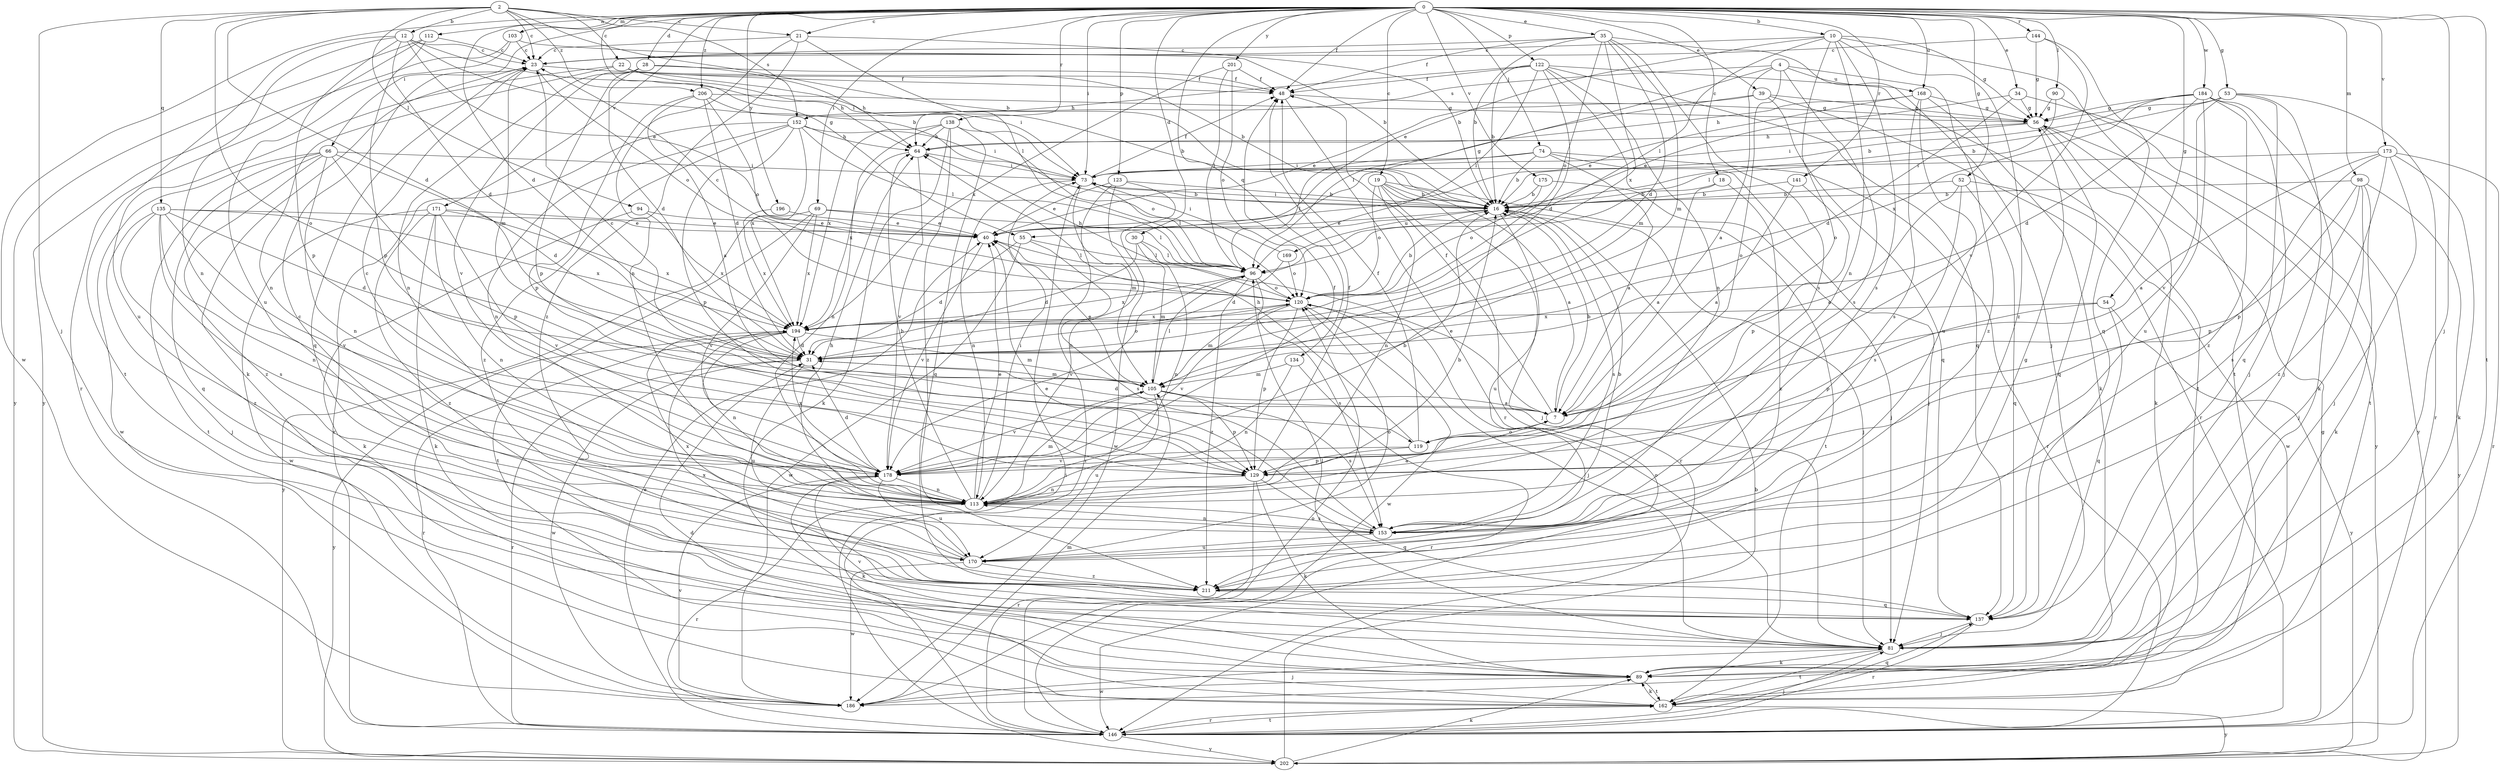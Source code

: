 strict digraph  {
0;
2;
4;
7;
10;
12;
16;
18;
19;
21;
22;
23;
28;
30;
31;
34;
35;
39;
40;
48;
52;
53;
54;
55;
56;
64;
66;
69;
73;
74;
81;
89;
90;
94;
96;
98;
103;
105;
112;
113;
119;
120;
122;
123;
129;
134;
135;
137;
138;
141;
144;
146;
152;
153;
162;
168;
169;
170;
171;
173;
175;
178;
184;
186;
194;
196;
201;
202;
206;
211;
0 -> 10  [label=b];
0 -> 18  [label=c];
0 -> 19  [label=c];
0 -> 21  [label=c];
0 -> 28  [label=d];
0 -> 30  [label=d];
0 -> 31  [label=d];
0 -> 34  [label=e];
0 -> 35  [label=e];
0 -> 39  [label=e];
0 -> 48  [label=f];
0 -> 52  [label=g];
0 -> 53  [label=g];
0 -> 54  [label=g];
0 -> 55  [label=g];
0 -> 66  [label=i];
0 -> 69  [label=i];
0 -> 73  [label=i];
0 -> 74  [label=j];
0 -> 81  [label=j];
0 -> 90  [label=l];
0 -> 98  [label=m];
0 -> 103  [label=m];
0 -> 112  [label=n];
0 -> 122  [label=p];
0 -> 123  [label=p];
0 -> 134  [label=q];
0 -> 138  [label=r];
0 -> 141  [label=r];
0 -> 144  [label=r];
0 -> 162  [label=t];
0 -> 168  [label=u];
0 -> 171  [label=v];
0 -> 173  [label=v];
0 -> 175  [label=v];
0 -> 184  [label=w];
0 -> 186  [label=w];
0 -> 196  [label=y];
0 -> 201  [label=y];
0 -> 206  [label=z];
2 -> 12  [label=b];
2 -> 16  [label=b];
2 -> 21  [label=c];
2 -> 22  [label=c];
2 -> 23  [label=c];
2 -> 31  [label=d];
2 -> 81  [label=j];
2 -> 94  [label=l];
2 -> 119  [label=o];
2 -> 135  [label=q];
2 -> 152  [label=s];
2 -> 206  [label=z];
4 -> 7  [label=a];
4 -> 55  [label=g];
4 -> 119  [label=o];
4 -> 152  [label=s];
4 -> 153  [label=s];
4 -> 168  [label=u];
4 -> 211  [label=z];
7 -> 16  [label=b];
7 -> 31  [label=d];
7 -> 40  [label=e];
7 -> 48  [label=f];
7 -> 119  [label=o];
10 -> 23  [label=c];
10 -> 40  [label=e];
10 -> 56  [label=g];
10 -> 96  [label=l];
10 -> 113  [label=n];
10 -> 119  [label=o];
10 -> 153  [label=s];
10 -> 162  [label=t];
10 -> 211  [label=z];
12 -> 16  [label=b];
12 -> 23  [label=c];
12 -> 31  [label=d];
12 -> 40  [label=e];
12 -> 73  [label=i];
12 -> 113  [label=n];
12 -> 129  [label=p];
12 -> 162  [label=t];
16 -> 40  [label=e];
16 -> 73  [label=i];
16 -> 81  [label=j];
16 -> 153  [label=s];
16 -> 169  [label=u];
16 -> 170  [label=u];
18 -> 7  [label=a];
18 -> 16  [label=b];
18 -> 211  [label=z];
19 -> 7  [label=a];
19 -> 16  [label=b];
19 -> 81  [label=j];
19 -> 113  [label=n];
19 -> 120  [label=o];
19 -> 146  [label=r];
19 -> 162  [label=t];
21 -> 16  [label=b];
21 -> 23  [label=c];
21 -> 96  [label=l];
21 -> 113  [label=n];
21 -> 211  [label=z];
22 -> 16  [label=b];
22 -> 48  [label=f];
22 -> 64  [label=h];
22 -> 73  [label=i];
22 -> 113  [label=n];
22 -> 170  [label=u];
23 -> 48  [label=f];
23 -> 89  [label=k];
23 -> 105  [label=m];
23 -> 120  [label=o];
23 -> 137  [label=q];
28 -> 31  [label=d];
28 -> 48  [label=f];
28 -> 64  [label=h];
28 -> 113  [label=n];
28 -> 129  [label=p];
28 -> 178  [label=v];
30 -> 31  [label=d];
30 -> 96  [label=l];
30 -> 105  [label=m];
30 -> 113  [label=n];
31 -> 105  [label=m];
31 -> 120  [label=o];
31 -> 146  [label=r];
31 -> 170  [label=u];
31 -> 186  [label=w];
34 -> 31  [label=d];
34 -> 40  [label=e];
34 -> 56  [label=g];
34 -> 202  [label=y];
35 -> 16  [label=b];
35 -> 23  [label=c];
35 -> 31  [label=d];
35 -> 48  [label=f];
35 -> 81  [label=j];
35 -> 105  [label=m];
35 -> 120  [label=o];
35 -> 153  [label=s];
35 -> 194  [label=x];
39 -> 40  [label=e];
39 -> 56  [label=g];
39 -> 96  [label=l];
39 -> 137  [label=q];
39 -> 146  [label=r];
40 -> 96  [label=l];
40 -> 178  [label=v];
48 -> 56  [label=g];
48 -> 146  [label=r];
52 -> 7  [label=a];
52 -> 16  [label=b];
52 -> 137  [label=q];
52 -> 153  [label=s];
52 -> 186  [label=w];
53 -> 16  [label=b];
53 -> 56  [label=g];
53 -> 81  [label=j];
53 -> 137  [label=q];
53 -> 146  [label=r];
53 -> 178  [label=v];
54 -> 129  [label=p];
54 -> 137  [label=q];
54 -> 194  [label=x];
54 -> 202  [label=y];
55 -> 31  [label=d];
55 -> 96  [label=l];
55 -> 153  [label=s];
55 -> 186  [label=w];
56 -> 64  [label=h];
56 -> 73  [label=i];
56 -> 89  [label=k];
56 -> 137  [label=q];
56 -> 202  [label=y];
64 -> 73  [label=i];
64 -> 178  [label=v];
64 -> 194  [label=x];
66 -> 31  [label=d];
66 -> 73  [label=i];
66 -> 113  [label=n];
66 -> 129  [label=p];
66 -> 137  [label=q];
66 -> 162  [label=t];
66 -> 186  [label=w];
66 -> 211  [label=z];
69 -> 40  [label=e];
69 -> 96  [label=l];
69 -> 162  [label=t];
69 -> 178  [label=v];
69 -> 194  [label=x];
69 -> 202  [label=y];
73 -> 16  [label=b];
73 -> 48  [label=f];
73 -> 96  [label=l];
73 -> 105  [label=m];
73 -> 113  [label=n];
74 -> 7  [label=a];
74 -> 16  [label=b];
74 -> 73  [label=i];
74 -> 81  [label=j];
74 -> 96  [label=l];
74 -> 146  [label=r];
81 -> 89  [label=k];
81 -> 96  [label=l];
81 -> 120  [label=o];
81 -> 162  [label=t];
81 -> 178  [label=v];
89 -> 162  [label=t];
89 -> 186  [label=w];
90 -> 56  [label=g];
90 -> 96  [label=l];
90 -> 162  [label=t];
94 -> 40  [label=e];
94 -> 89  [label=k];
94 -> 194  [label=x];
96 -> 120  [label=o];
96 -> 153  [label=s];
96 -> 178  [label=v];
96 -> 194  [label=x];
96 -> 211  [label=z];
98 -> 16  [label=b];
98 -> 81  [label=j];
98 -> 89  [label=k];
98 -> 129  [label=p];
98 -> 153  [label=s];
98 -> 202  [label=y];
103 -> 16  [label=b];
103 -> 23  [label=c];
103 -> 170  [label=u];
103 -> 202  [label=y];
105 -> 7  [label=a];
105 -> 23  [label=c];
105 -> 40  [label=e];
105 -> 96  [label=l];
105 -> 129  [label=p];
105 -> 153  [label=s];
105 -> 170  [label=u];
105 -> 178  [label=v];
112 -> 23  [label=c];
112 -> 129  [label=p];
112 -> 146  [label=r];
112 -> 202  [label=y];
113 -> 7  [label=a];
113 -> 16  [label=b];
113 -> 40  [label=e];
113 -> 64  [label=h];
113 -> 73  [label=i];
113 -> 105  [label=m];
113 -> 146  [label=r];
113 -> 153  [label=s];
119 -> 48  [label=f];
119 -> 64  [label=h];
119 -> 129  [label=p];
119 -> 178  [label=v];
120 -> 16  [label=b];
120 -> 23  [label=c];
120 -> 64  [label=h];
120 -> 81  [label=j];
120 -> 105  [label=m];
120 -> 129  [label=p];
120 -> 178  [label=v];
120 -> 186  [label=w];
120 -> 194  [label=x];
122 -> 16  [label=b];
122 -> 31  [label=d];
122 -> 48  [label=f];
122 -> 64  [label=h];
122 -> 96  [label=l];
122 -> 105  [label=m];
122 -> 113  [label=n];
122 -> 137  [label=q];
122 -> 162  [label=t];
123 -> 16  [label=b];
123 -> 40  [label=e];
123 -> 113  [label=n];
123 -> 146  [label=r];
123 -> 186  [label=w];
129 -> 48  [label=f];
129 -> 89  [label=k];
129 -> 113  [label=n];
129 -> 137  [label=q];
129 -> 146  [label=r];
134 -> 105  [label=m];
134 -> 113  [label=n];
134 -> 146  [label=r];
135 -> 31  [label=d];
135 -> 40  [label=e];
135 -> 81  [label=j];
135 -> 113  [label=n];
135 -> 153  [label=s];
135 -> 178  [label=v];
135 -> 194  [label=x];
135 -> 211  [label=z];
137 -> 81  [label=j];
137 -> 146  [label=r];
137 -> 194  [label=x];
138 -> 64  [label=h];
138 -> 89  [label=k];
138 -> 113  [label=n];
138 -> 120  [label=o];
138 -> 137  [label=q];
138 -> 194  [label=x];
138 -> 211  [label=z];
141 -> 7  [label=a];
141 -> 16  [label=b];
141 -> 129  [label=p];
144 -> 23  [label=c];
144 -> 56  [label=g];
144 -> 137  [label=q];
144 -> 178  [label=v];
146 -> 40  [label=e];
146 -> 56  [label=g];
146 -> 81  [label=j];
146 -> 120  [label=o];
146 -> 162  [label=t];
146 -> 202  [label=y];
152 -> 64  [label=h];
152 -> 73  [label=i];
152 -> 96  [label=l];
152 -> 113  [label=n];
152 -> 129  [label=p];
152 -> 146  [label=r];
152 -> 194  [label=x];
152 -> 211  [label=z];
153 -> 16  [label=b];
153 -> 40  [label=e];
153 -> 64  [label=h];
153 -> 113  [label=n];
153 -> 170  [label=u];
162 -> 31  [label=d];
162 -> 89  [label=k];
162 -> 137  [label=q];
162 -> 146  [label=r];
162 -> 202  [label=y];
168 -> 40  [label=e];
168 -> 56  [label=g];
168 -> 64  [label=h];
168 -> 89  [label=k];
168 -> 153  [label=s];
168 -> 170  [label=u];
169 -> 31  [label=d];
169 -> 73  [label=i];
169 -> 120  [label=o];
170 -> 23  [label=c];
170 -> 120  [label=o];
170 -> 186  [label=w];
170 -> 194  [label=x];
170 -> 211  [label=z];
171 -> 40  [label=e];
171 -> 89  [label=k];
171 -> 113  [label=n];
171 -> 178  [label=v];
171 -> 186  [label=w];
171 -> 194  [label=x];
171 -> 211  [label=z];
173 -> 7  [label=a];
173 -> 73  [label=i];
173 -> 81  [label=j];
173 -> 89  [label=k];
173 -> 129  [label=p];
173 -> 146  [label=r];
173 -> 211  [label=z];
175 -> 16  [label=b];
175 -> 81  [label=j];
175 -> 120  [label=o];
178 -> 16  [label=b];
178 -> 23  [label=c];
178 -> 31  [label=d];
178 -> 48  [label=f];
178 -> 89  [label=k];
178 -> 113  [label=n];
178 -> 170  [label=u];
178 -> 194  [label=x];
184 -> 16  [label=b];
184 -> 31  [label=d];
184 -> 56  [label=g];
184 -> 81  [label=j];
184 -> 89  [label=k];
184 -> 170  [label=u];
184 -> 194  [label=x];
184 -> 211  [label=z];
186 -> 81  [label=j];
186 -> 105  [label=m];
186 -> 178  [label=v];
194 -> 31  [label=d];
194 -> 105  [label=m];
194 -> 113  [label=n];
194 -> 146  [label=r];
194 -> 202  [label=y];
196 -> 40  [label=e];
196 -> 194  [label=x];
201 -> 48  [label=f];
201 -> 96  [label=l];
201 -> 120  [label=o];
201 -> 194  [label=x];
202 -> 16  [label=b];
202 -> 73  [label=i];
202 -> 89  [label=k];
206 -> 7  [label=a];
206 -> 16  [label=b];
206 -> 31  [label=d];
206 -> 56  [label=g];
206 -> 120  [label=o];
206 -> 129  [label=p];
211 -> 56  [label=g];
211 -> 137  [label=q];
}
